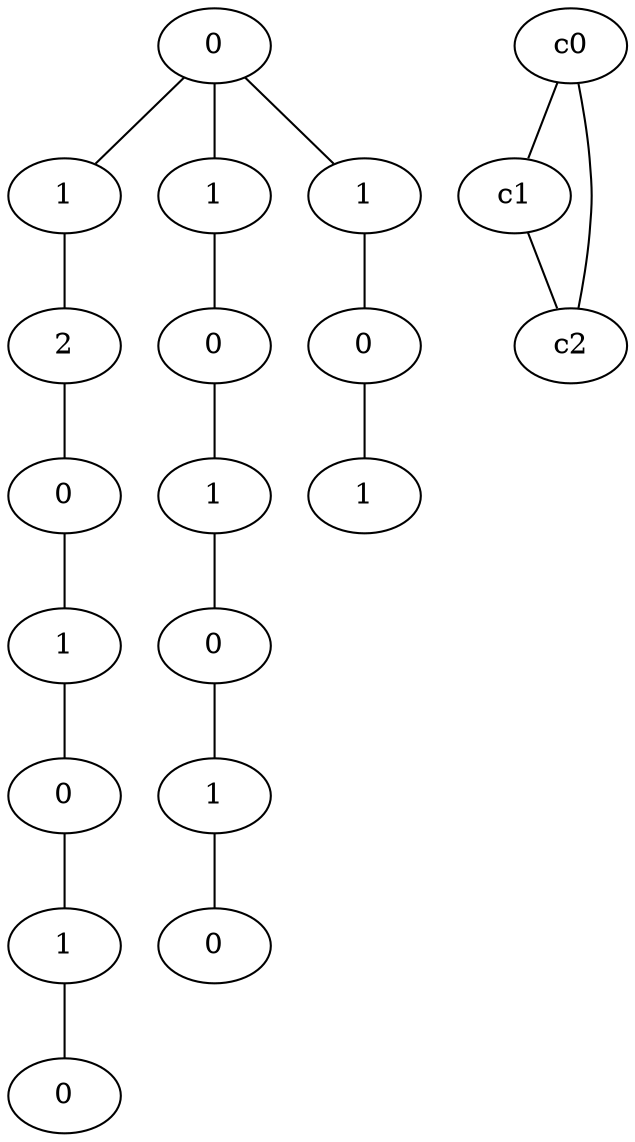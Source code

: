 graph {
a0[label=0];
a1[label=1];
a2[label=2];
a3[label=0];
a4[label=1];
a5[label=0];
a6[label=1];
a7[label=0];
a8[label=1];
a9[label=0];
a10[label=1];
a11[label=0];
a12[label=1];
a13[label=0];
a14[label=1];
a15[label=0];
a16[label=1];
a0 -- a1;
a0 -- a8;
a0 -- a14;
a1 -- a2;
a2 -- a3;
a3 -- a4;
a4 -- a5;
a5 -- a6;
a6 -- a7;
a8 -- a9;
a9 -- a10;
a10 -- a11;
a11 -- a12;
a12 -- a13;
a14 -- a15;
a15 -- a16;
c0 -- c1;
c0 -- c2;
c1 -- c2;
}
